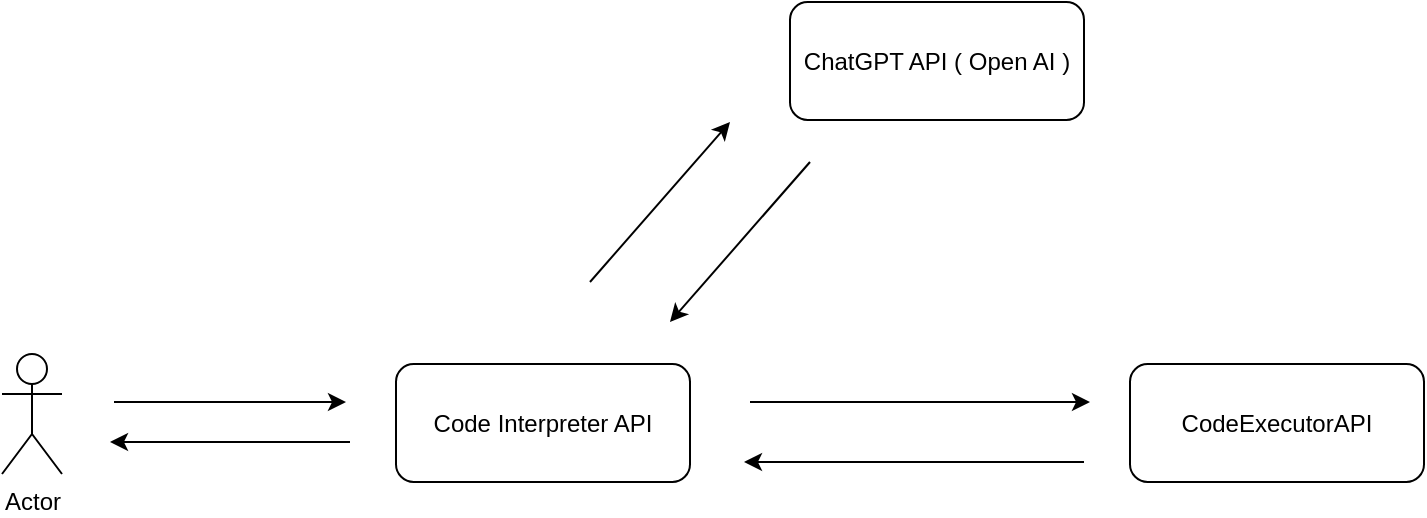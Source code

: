 <mxfile version="21.7.1" type="github">
  <diagram name="ページ1" id="v9oQl_vbz053JDKhnATE">
    <mxGraphModel dx="954" dy="610" grid="1" gridSize="10" guides="1" tooltips="1" connect="1" arrows="1" fold="1" page="1" pageScale="1" pageWidth="827" pageHeight="1169" math="0" shadow="0">
      <root>
        <mxCell id="0" />
        <mxCell id="1" parent="0" />
        <mxCell id="AxmUaDvD2_jE19oLRADg-2" value="&lt;font color=&quot;#000000&quot;&gt;Code Interpreter API&lt;/font&gt;" style="rounded=1;whiteSpace=wrap;html=1;fillColor=none;strokeColor=#000000;" vertex="1" parent="1">
          <mxGeometry x="333" y="331" width="147" height="59" as="geometry" />
        </mxCell>
        <mxCell id="AxmUaDvD2_jE19oLRADg-3" value="Actor" style="shape=umlActor;verticalLabelPosition=bottom;verticalAlign=top;html=1;outlineConnect=0;strokeColor=#000000;" vertex="1" parent="1">
          <mxGeometry x="136" y="326" width="30" height="60" as="geometry" />
        </mxCell>
        <mxCell id="AxmUaDvD2_jE19oLRADg-4" value="" style="endArrow=classic;html=1;fontColor=#000000;strokeColor=#000;" edge="1" parent="1">
          <mxGeometry width="50" height="50" relative="1" as="geometry">
            <mxPoint x="192" y="350" as="sourcePoint" />
            <mxPoint x="308" y="350" as="targetPoint" />
          </mxGeometry>
        </mxCell>
        <mxCell id="AxmUaDvD2_jE19oLRADg-7" value="" style="endArrow=classic;html=1;fontColor=#000000;strokeColor=#000;" edge="1" parent="1">
          <mxGeometry width="50" height="50" relative="1" as="geometry">
            <mxPoint x="310" y="370" as="sourcePoint" />
            <mxPoint x="190" y="370" as="targetPoint" />
          </mxGeometry>
        </mxCell>
        <mxCell id="AxmUaDvD2_jE19oLRADg-10" value="&lt;font color=&quot;#000000&quot;&gt;ChatGPT API ( Open AI )&lt;/font&gt;" style="rounded=1;whiteSpace=wrap;html=1;fillColor=none;strokeColor=#000000;" vertex="1" parent="1">
          <mxGeometry x="530" y="150" width="147" height="59" as="geometry" />
        </mxCell>
        <mxCell id="AxmUaDvD2_jE19oLRADg-11" value="" style="endArrow=classic;html=1;fontColor=#000000;strokeColor=#000;" edge="1" parent="1">
          <mxGeometry width="50" height="50" relative="1" as="geometry">
            <mxPoint x="430" y="290" as="sourcePoint" />
            <mxPoint x="500" y="210" as="targetPoint" />
          </mxGeometry>
        </mxCell>
        <mxCell id="AxmUaDvD2_jE19oLRADg-12" value="&lt;font color=&quot;#000000&quot;&gt;CodeExecutorAPI&lt;/font&gt;" style="rounded=1;whiteSpace=wrap;html=1;fillColor=none;strokeColor=#000000;" vertex="1" parent="1">
          <mxGeometry x="700" y="331" width="147" height="59" as="geometry" />
        </mxCell>
        <mxCell id="AxmUaDvD2_jE19oLRADg-13" value="" style="endArrow=classic;html=1;fontColor=#000000;strokeColor=#000;" edge="1" parent="1">
          <mxGeometry width="50" height="50" relative="1" as="geometry">
            <mxPoint x="540" y="230" as="sourcePoint" />
            <mxPoint x="470" y="310" as="targetPoint" />
          </mxGeometry>
        </mxCell>
        <mxCell id="AxmUaDvD2_jE19oLRADg-14" value="" style="endArrow=classic;html=1;fontColor=#000000;strokeColor=#000;" edge="1" parent="1">
          <mxGeometry width="50" height="50" relative="1" as="geometry">
            <mxPoint x="510" y="350" as="sourcePoint" />
            <mxPoint x="680" y="350" as="targetPoint" />
          </mxGeometry>
        </mxCell>
        <mxCell id="AxmUaDvD2_jE19oLRADg-15" value="" style="endArrow=classic;html=1;fontColor=#000000;strokeColor=#000;" edge="1" parent="1">
          <mxGeometry width="50" height="50" relative="1" as="geometry">
            <mxPoint x="677" y="380" as="sourcePoint" />
            <mxPoint x="507" y="380" as="targetPoint" />
          </mxGeometry>
        </mxCell>
      </root>
    </mxGraphModel>
  </diagram>
</mxfile>
